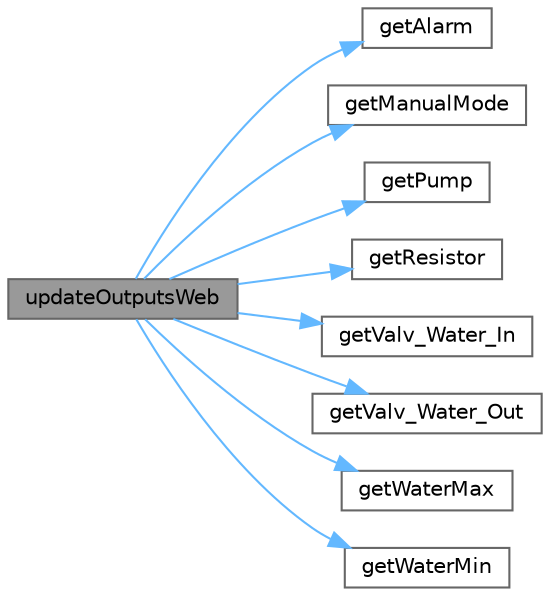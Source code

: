 digraph "updateOutputsWeb"
{
 // LATEX_PDF_SIZE
  bgcolor="transparent";
  edge [fontname=Helvetica,fontsize=10,labelfontname=Helvetica,labelfontsize=10];
  node [fontname=Helvetica,fontsize=10,shape=box,height=0.2,width=0.4];
  rankdir="LR";
  Node1 [id="Node000001",label="updateOutputsWeb",height=0.2,width=0.4,color="gray40", fillcolor="grey60", style="filled", fontcolor="black",tooltip="Output variables image."];
  Node1 -> Node2 [id="edge17_Node000001_Node000002",color="steelblue1",style="solid",tooltip=" "];
  Node2 [id="Node000002",label="getAlarm",height=0.2,width=0.4,color="grey40", fillcolor="white", style="filled",URL="$_o_s___g_p_i_o_8cpp.html#a36575ea4abf90b10ef86ad50f0b9fad0",tooltip="Retorna estado do sensor de agua de minimo."];
  Node1 -> Node3 [id="edge18_Node000001_Node000003",color="steelblue1",style="solid",tooltip=" "];
  Node3 [id="Node000003",label="getManualMode",height=0.2,width=0.4,color="grey40", fillcolor="white", style="filled",URL="$_o_s___g_p_i_o_8cpp.html#a20a8e677a695003ed8259fc2e32b6462",tooltip="Retorna estado do interruptor auto."];
  Node1 -> Node4 [id="edge19_Node000001_Node000004",color="steelblue1",style="solid",tooltip=" "];
  Node4 [id="Node000004",label="getPump",height=0.2,width=0.4,color="grey40", fillcolor="white", style="filled",URL="$_o_s___g_p_i_o_8cpp.html#a796c21f2a4c37ce17a1f14d80b54ed66",tooltip="Retorna estado da valvula de vapor."];
  Node1 -> Node5 [id="edge20_Node000001_Node000005",color="steelblue1",style="solid",tooltip=" "];
  Node5 [id="Node000005",label="getResistor",height=0.2,width=0.4,color="grey40", fillcolor="white", style="filled",URL="$_o_s___g_p_i_o_8cpp.html#a56feb35df23b1452f2695b6469042ec2",tooltip="Retorna estado do botao manual."];
  Node1 -> Node6 [id="edge21_Node000001_Node000006",color="steelblue1",style="solid",tooltip=" "];
  Node6 [id="Node000006",label="getValv_Water_In",height=0.2,width=0.4,color="grey40", fillcolor="white", style="filled",URL="$_o_s___g_p_i_o_8cpp.html#a2e1179e338420a43f95be0b8a7ed885d",tooltip="Retorna estado do resistor."];
  Node1 -> Node7 [id="edge22_Node000001_Node000007",color="steelblue1",style="solid",tooltip=" "];
  Node7 [id="Node000007",label="getValv_Water_Out",height=0.2,width=0.4,color="grey40", fillcolor="white", style="filled",URL="$_o_s___g_p_i_o_8cpp.html#a8b22aea595b0457364230c92779ae37a",tooltip="Retorna estado da entrada de agua."];
  Node1 -> Node8 [id="edge23_Node000001_Node000008",color="steelblue1",style="solid",tooltip=" "];
  Node8 [id="Node000008",label="getWaterMax",height=0.2,width=0.4,color="grey40", fillcolor="white", style="filled",URL="$_o_s___g_p_i_o_8cpp.html#a2b0449e42db71938062564c4f643c215",tooltip="Inicia os inputs."];
  Node1 -> Node9 [id="edge24_Node000001_Node000009",color="steelblue1",style="solid",tooltip=" "];
  Node9 [id="Node000009",label="getWaterMin",height=0.2,width=0.4,color="grey40", fillcolor="white", style="filled",URL="$_o_s___g_p_i_o_8cpp.html#a166177fea9ace421d96924d83286abfc",tooltip="Retorna estado do sensor de agua de maximo."];
}
